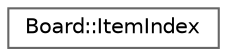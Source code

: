 digraph "Graphical Class Hierarchy"
{
 // LATEX_PDF_SIZE
  bgcolor="transparent";
  edge [fontname=Helvetica,fontsize=10,labelfontname=Helvetica,labelfontsize=10];
  node [fontname=Helvetica,fontsize=10,shape=box,height=0.2,width=0.4];
  rankdir="LR";
  Node0 [id="Node000000",label="Board::ItemIndex",height=0.2,width=0.4,color="grey40", fillcolor="white", style="filled",URL="$structBoard_1_1ItemIndex.html",tooltip="Index to a card or a list."];
}
